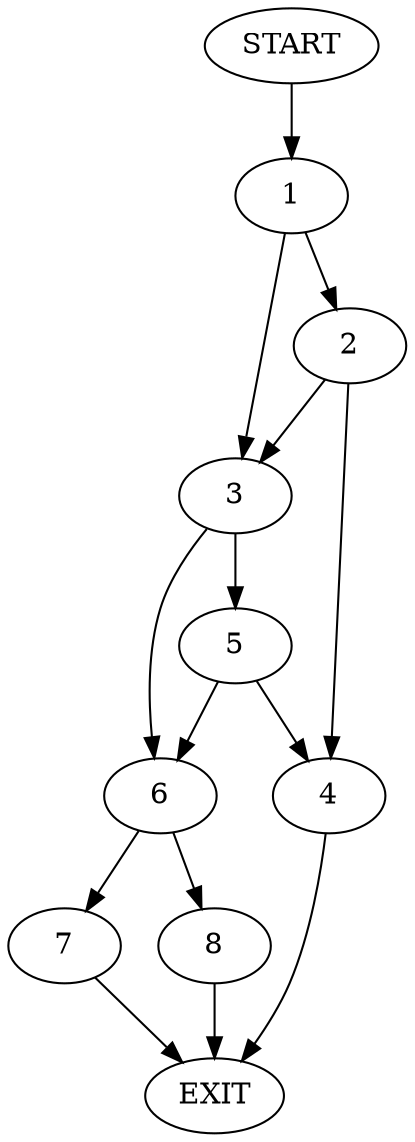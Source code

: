 digraph {
0 [label="START"]
9 [label="EXIT"]
0 -> 1
1 -> 2
1 -> 3
2 -> 4
2 -> 3
3 -> 5
3 -> 6
4 -> 9
5 -> 4
5 -> 6
6 -> 7
6 -> 8
7 -> 9
8 -> 9
}
